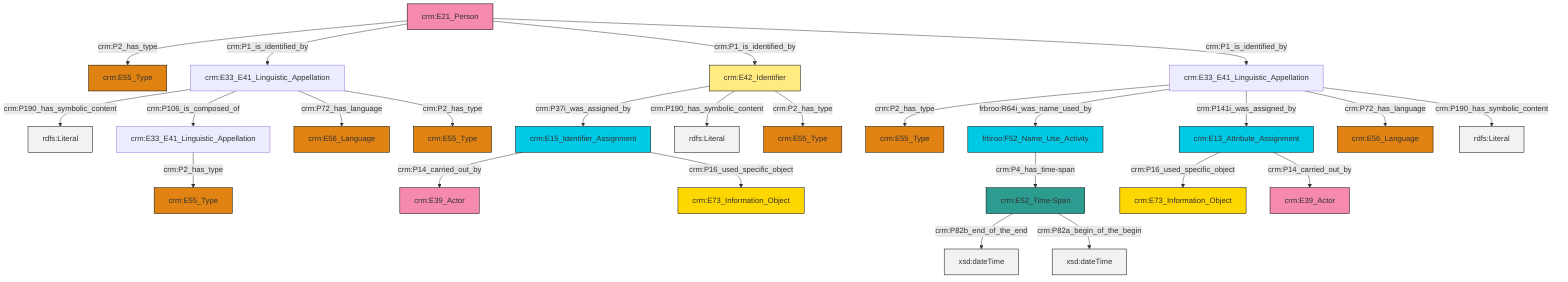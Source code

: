graph TD
classDef Literal fill:#f2f2f2,stroke:#000000;
classDef CRM_Entity fill:#FFFFFF,stroke:#000000;
classDef Temporal_Entity fill:#00C9E6, stroke:#000000;
classDef Type fill:#E18312, stroke:#000000;
classDef Time-Span fill:#2C9C91, stroke:#000000;
classDef Appellation fill:#FFEB7F, stroke:#000000;
classDef Place fill:#008836, stroke:#000000;
classDef Persistent_Item fill:#B266B2, stroke:#000000;
classDef Conceptual_Object fill:#FFD700, stroke:#000000;
classDef Physical_Thing fill:#D2B48C, stroke:#000000;
classDef Actor fill:#f58aad, stroke:#000000;
classDef PC_Classes fill:#4ce600, stroke:#000000;
classDef Multi fill:#cccccc,stroke:#000000;

2["crm:E21_Person"]:::Actor -->|crm:P2_has_type| 3["crm:E55_Type"]:::Type
9["crm:E15_Identifier_Assignment"]:::Temporal_Entity -->|crm:P14_carried_out_by| 10["crm:E39_Actor"]:::Actor
11["crm:E33_E41_Linguistic_Appellation"]:::Default -->|crm:P2_has_type| 12["crm:E55_Type"]:::Type
11["crm:E33_E41_Linguistic_Appellation"]:::Default -->|frbroo:R64i_was_name_used_by| 15["frbroo:F52_Name_Use_Activity"]:::Temporal_Entity
2["crm:E21_Person"]:::Actor -->|crm:P1_is_identified_by| 7["crm:E33_E41_Linguistic_Appellation"]:::Default
19["crm:E42_Identifier"]:::Appellation -->|crm:P37i_was_assigned_by| 9["crm:E15_Identifier_Assignment"]:::Temporal_Entity
19["crm:E42_Identifier"]:::Appellation -->|crm:P190_has_symbolic_content| 22[rdfs:Literal]:::Literal
7["crm:E33_E41_Linguistic_Appellation"]:::Default -->|crm:P190_has_symbolic_content| 23[rdfs:Literal]:::Literal
24["crm:E33_E41_Linguistic_Appellation"]:::Default -->|crm:P2_has_type| 25["crm:E55_Type"]:::Type
9["crm:E15_Identifier_Assignment"]:::Temporal_Entity -->|crm:P16_used_specific_object| 27["crm:E73_Information_Object"]:::Conceptual_Object
0["crm:E52_Time-Span"]:::Time-Span -->|crm:P82b_end_of_the_end| 28[xsd:dateTime]:::Literal
7["crm:E33_E41_Linguistic_Appellation"]:::Default -->|crm:P106_is_composed_of| 24["crm:E33_E41_Linguistic_Appellation"]:::Default
11["crm:E33_E41_Linguistic_Appellation"]:::Default -->|crm:P141i_was_assigned_by| 29["crm:E13_Attribute_Assignment"]:::Temporal_Entity
11["crm:E33_E41_Linguistic_Appellation"]:::Default -->|crm:P72_has_language| 13["crm:E56_Language"]:::Type
19["crm:E42_Identifier"]:::Appellation -->|crm:P2_has_type| 20["crm:E55_Type"]:::Type
11["crm:E33_E41_Linguistic_Appellation"]:::Default -->|crm:P190_has_symbolic_content| 34[rdfs:Literal]:::Literal
29["crm:E13_Attribute_Assignment"]:::Temporal_Entity -->|crm:P16_used_specific_object| 30["crm:E73_Information_Object"]:::Conceptual_Object
2["crm:E21_Person"]:::Actor -->|crm:P1_is_identified_by| 19["crm:E42_Identifier"]:::Appellation
29["crm:E13_Attribute_Assignment"]:::Temporal_Entity -->|crm:P14_carried_out_by| 36["crm:E39_Actor"]:::Actor
2["crm:E21_Person"]:::Actor -->|crm:P1_is_identified_by| 11["crm:E33_E41_Linguistic_Appellation"]:::Default
7["crm:E33_E41_Linguistic_Appellation"]:::Default -->|crm:P72_has_language| 41["crm:E56_Language"]:::Type
7["crm:E33_E41_Linguistic_Appellation"]:::Default -->|crm:P2_has_type| 4["crm:E55_Type"]:::Type
0["crm:E52_Time-Span"]:::Time-Span -->|crm:P82a_begin_of_the_begin| 44[xsd:dateTime]:::Literal
15["frbroo:F52_Name_Use_Activity"]:::Temporal_Entity -->|crm:P4_has_time-span| 0["crm:E52_Time-Span"]:::Time-Span